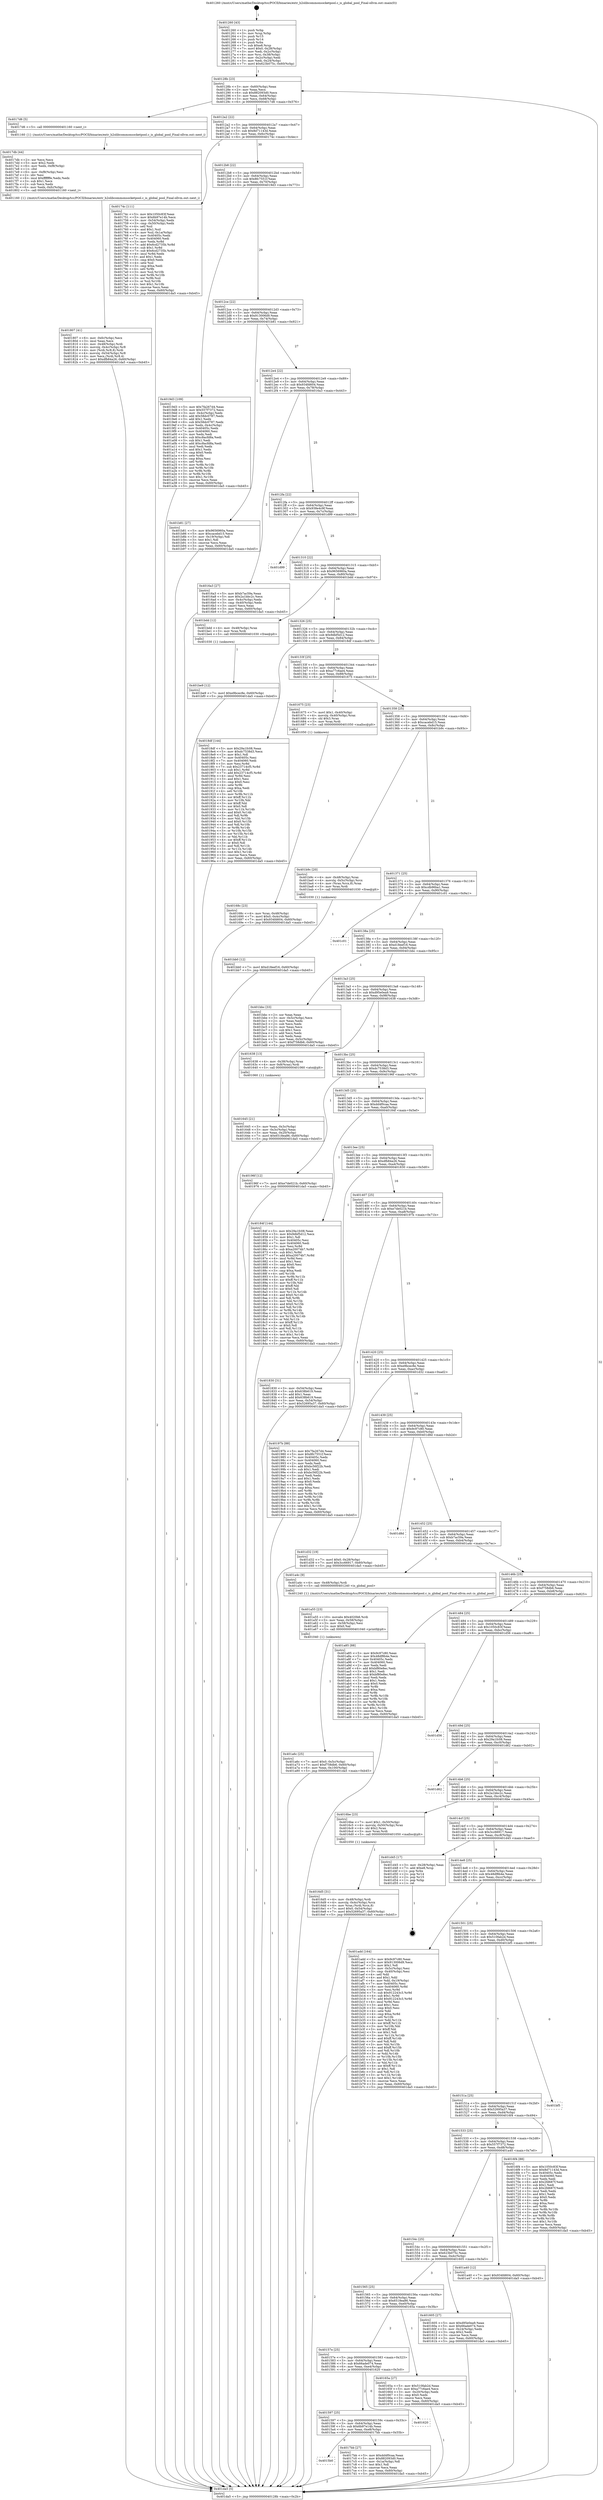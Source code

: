 digraph "0x401260" {
  label = "0x401260 (/mnt/c/Users/mathe/Desktop/tcc/POCII/binaries/extr_h2olibcommonsocketpool.c_is_global_pool_Final-ollvm.out::main(0))"
  labelloc = "t"
  node[shape=record]

  Entry [label="",width=0.3,height=0.3,shape=circle,fillcolor=black,style=filled]
  "0x40128b" [label="{
     0x40128b [23]\l
     | [instrs]\l
     &nbsp;&nbsp;0x40128b \<+3\>: mov -0x60(%rbp),%eax\l
     &nbsp;&nbsp;0x40128e \<+2\>: mov %eax,%ecx\l
     &nbsp;&nbsp;0x401290 \<+6\>: sub $0x882093d0,%ecx\l
     &nbsp;&nbsp;0x401296 \<+3\>: mov %eax,-0x64(%rbp)\l
     &nbsp;&nbsp;0x401299 \<+3\>: mov %ecx,-0x68(%rbp)\l
     &nbsp;&nbsp;0x40129c \<+6\>: je 00000000004017d6 \<main+0x576\>\l
  }"]
  "0x4017d6" [label="{
     0x4017d6 [5]\l
     | [instrs]\l
     &nbsp;&nbsp;0x4017d6 \<+5\>: call 0000000000401160 \<next_i\>\l
     | [calls]\l
     &nbsp;&nbsp;0x401160 \{1\} (/mnt/c/Users/mathe/Desktop/tcc/POCII/binaries/extr_h2olibcommonsocketpool.c_is_global_pool_Final-ollvm.out::next_i)\l
  }"]
  "0x4012a2" [label="{
     0x4012a2 [22]\l
     | [instrs]\l
     &nbsp;&nbsp;0x4012a2 \<+5\>: jmp 00000000004012a7 \<main+0x47\>\l
     &nbsp;&nbsp;0x4012a7 \<+3\>: mov -0x64(%rbp),%eax\l
     &nbsp;&nbsp;0x4012aa \<+5\>: sub $0x8d71143d,%eax\l
     &nbsp;&nbsp;0x4012af \<+3\>: mov %eax,-0x6c(%rbp)\l
     &nbsp;&nbsp;0x4012b2 \<+6\>: je 000000000040174c \<main+0x4ec\>\l
  }"]
  Exit [label="",width=0.3,height=0.3,shape=circle,fillcolor=black,style=filled,peripheries=2]
  "0x40174c" [label="{
     0x40174c [111]\l
     | [instrs]\l
     &nbsp;&nbsp;0x40174c \<+5\>: mov $0x1050c83f,%eax\l
     &nbsp;&nbsp;0x401751 \<+5\>: mov $0x6b97e14b,%ecx\l
     &nbsp;&nbsp;0x401756 \<+3\>: mov -0x54(%rbp),%edx\l
     &nbsp;&nbsp;0x401759 \<+3\>: cmp -0x50(%rbp),%edx\l
     &nbsp;&nbsp;0x40175c \<+4\>: setl %sil\l
     &nbsp;&nbsp;0x401760 \<+4\>: and $0x1,%sil\l
     &nbsp;&nbsp;0x401764 \<+4\>: mov %sil,-0x1a(%rbp)\l
     &nbsp;&nbsp;0x401768 \<+7\>: mov 0x40405c,%edx\l
     &nbsp;&nbsp;0x40176f \<+7\>: mov 0x404060,%edi\l
     &nbsp;&nbsp;0x401776 \<+3\>: mov %edx,%r8d\l
     &nbsp;&nbsp;0x401779 \<+7\>: add $0x6cd2735b,%r8d\l
     &nbsp;&nbsp;0x401780 \<+4\>: sub $0x1,%r8d\l
     &nbsp;&nbsp;0x401784 \<+7\>: sub $0x6cd2735b,%r8d\l
     &nbsp;&nbsp;0x40178b \<+4\>: imul %r8d,%edx\l
     &nbsp;&nbsp;0x40178f \<+3\>: and $0x1,%edx\l
     &nbsp;&nbsp;0x401792 \<+3\>: cmp $0x0,%edx\l
     &nbsp;&nbsp;0x401795 \<+4\>: sete %sil\l
     &nbsp;&nbsp;0x401799 \<+3\>: cmp $0xa,%edi\l
     &nbsp;&nbsp;0x40179c \<+4\>: setl %r9b\l
     &nbsp;&nbsp;0x4017a0 \<+3\>: mov %sil,%r10b\l
     &nbsp;&nbsp;0x4017a3 \<+3\>: and %r9b,%r10b\l
     &nbsp;&nbsp;0x4017a6 \<+3\>: xor %r9b,%sil\l
     &nbsp;&nbsp;0x4017a9 \<+3\>: or %sil,%r10b\l
     &nbsp;&nbsp;0x4017ac \<+4\>: test $0x1,%r10b\l
     &nbsp;&nbsp;0x4017b0 \<+3\>: cmovne %ecx,%eax\l
     &nbsp;&nbsp;0x4017b3 \<+3\>: mov %eax,-0x60(%rbp)\l
     &nbsp;&nbsp;0x4017b6 \<+5\>: jmp 0000000000401da5 \<main+0xb45\>\l
  }"]
  "0x4012b8" [label="{
     0x4012b8 [22]\l
     | [instrs]\l
     &nbsp;&nbsp;0x4012b8 \<+5\>: jmp 00000000004012bd \<main+0x5d\>\l
     &nbsp;&nbsp;0x4012bd \<+3\>: mov -0x64(%rbp),%eax\l
     &nbsp;&nbsp;0x4012c0 \<+5\>: sub $0x8fc7551f,%eax\l
     &nbsp;&nbsp;0x4012c5 \<+3\>: mov %eax,-0x70(%rbp)\l
     &nbsp;&nbsp;0x4012c8 \<+6\>: je 00000000004019d3 \<main+0x773\>\l
  }"]
  "0x401be9" [label="{
     0x401be9 [12]\l
     | [instrs]\l
     &nbsp;&nbsp;0x401be9 \<+7\>: movl $0xe9bcec8e,-0x60(%rbp)\l
     &nbsp;&nbsp;0x401bf0 \<+5\>: jmp 0000000000401da5 \<main+0xb45\>\l
  }"]
  "0x4019d3" [label="{
     0x4019d3 [109]\l
     | [instrs]\l
     &nbsp;&nbsp;0x4019d3 \<+5\>: mov $0x7fa267d4,%eax\l
     &nbsp;&nbsp;0x4019d8 \<+5\>: mov $0x557f7372,%ecx\l
     &nbsp;&nbsp;0x4019dd \<+3\>: mov -0x4c(%rbp),%edx\l
     &nbsp;&nbsp;0x4019e0 \<+6\>: add $0x58dc0787,%edx\l
     &nbsp;&nbsp;0x4019e6 \<+3\>: add $0x1,%edx\l
     &nbsp;&nbsp;0x4019e9 \<+6\>: sub $0x58dc0787,%edx\l
     &nbsp;&nbsp;0x4019ef \<+3\>: mov %edx,-0x4c(%rbp)\l
     &nbsp;&nbsp;0x4019f2 \<+7\>: mov 0x40405c,%edx\l
     &nbsp;&nbsp;0x4019f9 \<+7\>: mov 0x404060,%esi\l
     &nbsp;&nbsp;0x401a00 \<+2\>: mov %edx,%edi\l
     &nbsp;&nbsp;0x401a02 \<+6\>: sub $0xc8acfd8a,%edi\l
     &nbsp;&nbsp;0x401a08 \<+3\>: sub $0x1,%edi\l
     &nbsp;&nbsp;0x401a0b \<+6\>: add $0xc8acfd8a,%edi\l
     &nbsp;&nbsp;0x401a11 \<+3\>: imul %edi,%edx\l
     &nbsp;&nbsp;0x401a14 \<+3\>: and $0x1,%edx\l
     &nbsp;&nbsp;0x401a17 \<+3\>: cmp $0x0,%edx\l
     &nbsp;&nbsp;0x401a1a \<+4\>: sete %r8b\l
     &nbsp;&nbsp;0x401a1e \<+3\>: cmp $0xa,%esi\l
     &nbsp;&nbsp;0x401a21 \<+4\>: setl %r9b\l
     &nbsp;&nbsp;0x401a25 \<+3\>: mov %r8b,%r10b\l
     &nbsp;&nbsp;0x401a28 \<+3\>: and %r9b,%r10b\l
     &nbsp;&nbsp;0x401a2b \<+3\>: xor %r9b,%r8b\l
     &nbsp;&nbsp;0x401a2e \<+3\>: or %r8b,%r10b\l
     &nbsp;&nbsp;0x401a31 \<+4\>: test $0x1,%r10b\l
     &nbsp;&nbsp;0x401a35 \<+3\>: cmovne %ecx,%eax\l
     &nbsp;&nbsp;0x401a38 \<+3\>: mov %eax,-0x60(%rbp)\l
     &nbsp;&nbsp;0x401a3b \<+5\>: jmp 0000000000401da5 \<main+0xb45\>\l
  }"]
  "0x4012ce" [label="{
     0x4012ce [22]\l
     | [instrs]\l
     &nbsp;&nbsp;0x4012ce \<+5\>: jmp 00000000004012d3 \<main+0x73\>\l
     &nbsp;&nbsp;0x4012d3 \<+3\>: mov -0x64(%rbp),%eax\l
     &nbsp;&nbsp;0x4012d6 \<+5\>: sub $0x913006d9,%eax\l
     &nbsp;&nbsp;0x4012db \<+3\>: mov %eax,-0x74(%rbp)\l
     &nbsp;&nbsp;0x4012de \<+6\>: je 0000000000401b81 \<main+0x921\>\l
  }"]
  "0x401bb0" [label="{
     0x401bb0 [12]\l
     | [instrs]\l
     &nbsp;&nbsp;0x401bb0 \<+7\>: movl $0xd18eef16,-0x60(%rbp)\l
     &nbsp;&nbsp;0x401bb7 \<+5\>: jmp 0000000000401da5 \<main+0xb45\>\l
  }"]
  "0x401b81" [label="{
     0x401b81 [27]\l
     | [instrs]\l
     &nbsp;&nbsp;0x401b81 \<+5\>: mov $0x9656960a,%eax\l
     &nbsp;&nbsp;0x401b86 \<+5\>: mov $0xcacebd15,%ecx\l
     &nbsp;&nbsp;0x401b8b \<+3\>: mov -0x19(%rbp),%dl\l
     &nbsp;&nbsp;0x401b8e \<+3\>: test $0x1,%dl\l
     &nbsp;&nbsp;0x401b91 \<+3\>: cmovne %ecx,%eax\l
     &nbsp;&nbsp;0x401b94 \<+3\>: mov %eax,-0x60(%rbp)\l
     &nbsp;&nbsp;0x401b97 \<+5\>: jmp 0000000000401da5 \<main+0xb45\>\l
  }"]
  "0x4012e4" [label="{
     0x4012e4 [22]\l
     | [instrs]\l
     &nbsp;&nbsp;0x4012e4 \<+5\>: jmp 00000000004012e9 \<main+0x89\>\l
     &nbsp;&nbsp;0x4012e9 \<+3\>: mov -0x64(%rbp),%eax\l
     &nbsp;&nbsp;0x4012ec \<+5\>: sub $0x934fd604,%eax\l
     &nbsp;&nbsp;0x4012f1 \<+3\>: mov %eax,-0x78(%rbp)\l
     &nbsp;&nbsp;0x4012f4 \<+6\>: je 00000000004016a3 \<main+0x443\>\l
  }"]
  "0x401a6c" [label="{
     0x401a6c [25]\l
     | [instrs]\l
     &nbsp;&nbsp;0x401a6c \<+7\>: movl $0x0,-0x5c(%rbp)\l
     &nbsp;&nbsp;0x401a73 \<+7\>: movl $0xf758db6,-0x60(%rbp)\l
     &nbsp;&nbsp;0x401a7a \<+6\>: mov %eax,-0x100(%rbp)\l
     &nbsp;&nbsp;0x401a80 \<+5\>: jmp 0000000000401da5 \<main+0xb45\>\l
  }"]
  "0x4016a3" [label="{
     0x4016a3 [27]\l
     | [instrs]\l
     &nbsp;&nbsp;0x4016a3 \<+5\>: mov $0xb7ac59a,%eax\l
     &nbsp;&nbsp;0x4016a8 \<+5\>: mov $0x2a1bbc2c,%ecx\l
     &nbsp;&nbsp;0x4016ad \<+3\>: mov -0x4c(%rbp),%edx\l
     &nbsp;&nbsp;0x4016b0 \<+3\>: cmp -0x40(%rbp),%edx\l
     &nbsp;&nbsp;0x4016b3 \<+3\>: cmovl %ecx,%eax\l
     &nbsp;&nbsp;0x4016b6 \<+3\>: mov %eax,-0x60(%rbp)\l
     &nbsp;&nbsp;0x4016b9 \<+5\>: jmp 0000000000401da5 \<main+0xb45\>\l
  }"]
  "0x4012fa" [label="{
     0x4012fa [22]\l
     | [instrs]\l
     &nbsp;&nbsp;0x4012fa \<+5\>: jmp 00000000004012ff \<main+0x9f\>\l
     &nbsp;&nbsp;0x4012ff \<+3\>: mov -0x64(%rbp),%eax\l
     &nbsp;&nbsp;0x401302 \<+5\>: sub $0x938e4c9f,%eax\l
     &nbsp;&nbsp;0x401307 \<+3\>: mov %eax,-0x7c(%rbp)\l
     &nbsp;&nbsp;0x40130a \<+6\>: je 0000000000401d99 \<main+0xb39\>\l
  }"]
  "0x401a55" [label="{
     0x401a55 [23]\l
     | [instrs]\l
     &nbsp;&nbsp;0x401a55 \<+10\>: movabs $0x4020b6,%rdi\l
     &nbsp;&nbsp;0x401a5f \<+3\>: mov %eax,-0x58(%rbp)\l
     &nbsp;&nbsp;0x401a62 \<+3\>: mov -0x58(%rbp),%esi\l
     &nbsp;&nbsp;0x401a65 \<+2\>: mov $0x0,%al\l
     &nbsp;&nbsp;0x401a67 \<+5\>: call 0000000000401040 \<printf@plt\>\l
     | [calls]\l
     &nbsp;&nbsp;0x401040 \{1\} (unknown)\l
  }"]
  "0x401d99" [label="{
     0x401d99\l
  }", style=dashed]
  "0x401310" [label="{
     0x401310 [22]\l
     | [instrs]\l
     &nbsp;&nbsp;0x401310 \<+5\>: jmp 0000000000401315 \<main+0xb5\>\l
     &nbsp;&nbsp;0x401315 \<+3\>: mov -0x64(%rbp),%eax\l
     &nbsp;&nbsp;0x401318 \<+5\>: sub $0x9656960a,%eax\l
     &nbsp;&nbsp;0x40131d \<+3\>: mov %eax,-0x80(%rbp)\l
     &nbsp;&nbsp;0x401320 \<+6\>: je 0000000000401bdd \<main+0x97d\>\l
  }"]
  "0x401807" [label="{
     0x401807 [41]\l
     | [instrs]\l
     &nbsp;&nbsp;0x401807 \<+6\>: mov -0xfc(%rbp),%ecx\l
     &nbsp;&nbsp;0x40180d \<+3\>: imul %eax,%ecx\l
     &nbsp;&nbsp;0x401810 \<+4\>: mov -0x48(%rbp),%rdi\l
     &nbsp;&nbsp;0x401814 \<+4\>: movslq -0x4c(%rbp),%r8\l
     &nbsp;&nbsp;0x401818 \<+4\>: mov (%rdi,%r8,8),%rdi\l
     &nbsp;&nbsp;0x40181c \<+4\>: movslq -0x54(%rbp),%r8\l
     &nbsp;&nbsp;0x401820 \<+4\>: mov %ecx,(%rdi,%r8,4)\l
     &nbsp;&nbsp;0x401824 \<+7\>: movl $0xdfb84a26,-0x60(%rbp)\l
     &nbsp;&nbsp;0x40182b \<+5\>: jmp 0000000000401da5 \<main+0xb45\>\l
  }"]
  "0x401bdd" [label="{
     0x401bdd [12]\l
     | [instrs]\l
     &nbsp;&nbsp;0x401bdd \<+4\>: mov -0x48(%rbp),%rax\l
     &nbsp;&nbsp;0x401be1 \<+3\>: mov %rax,%rdi\l
     &nbsp;&nbsp;0x401be4 \<+5\>: call 0000000000401030 \<free@plt\>\l
     | [calls]\l
     &nbsp;&nbsp;0x401030 \{1\} (unknown)\l
  }"]
  "0x401326" [label="{
     0x401326 [25]\l
     | [instrs]\l
     &nbsp;&nbsp;0x401326 \<+5\>: jmp 000000000040132b \<main+0xcb\>\l
     &nbsp;&nbsp;0x40132b \<+3\>: mov -0x64(%rbp),%eax\l
     &nbsp;&nbsp;0x40132e \<+5\>: sub $0x9dbf5d12,%eax\l
     &nbsp;&nbsp;0x401333 \<+6\>: mov %eax,-0x84(%rbp)\l
     &nbsp;&nbsp;0x401339 \<+6\>: je 00000000004018df \<main+0x67f\>\l
  }"]
  "0x4017db" [label="{
     0x4017db [44]\l
     | [instrs]\l
     &nbsp;&nbsp;0x4017db \<+2\>: xor %ecx,%ecx\l
     &nbsp;&nbsp;0x4017dd \<+5\>: mov $0x2,%edx\l
     &nbsp;&nbsp;0x4017e2 \<+6\>: mov %edx,-0xf8(%rbp)\l
     &nbsp;&nbsp;0x4017e8 \<+1\>: cltd\l
     &nbsp;&nbsp;0x4017e9 \<+6\>: mov -0xf8(%rbp),%esi\l
     &nbsp;&nbsp;0x4017ef \<+2\>: idiv %esi\l
     &nbsp;&nbsp;0x4017f1 \<+6\>: imul $0xfffffffe,%edx,%edx\l
     &nbsp;&nbsp;0x4017f7 \<+3\>: sub $0x1,%ecx\l
     &nbsp;&nbsp;0x4017fa \<+2\>: sub %ecx,%edx\l
     &nbsp;&nbsp;0x4017fc \<+6\>: mov %edx,-0xfc(%rbp)\l
     &nbsp;&nbsp;0x401802 \<+5\>: call 0000000000401160 \<next_i\>\l
     | [calls]\l
     &nbsp;&nbsp;0x401160 \{1\} (/mnt/c/Users/mathe/Desktop/tcc/POCII/binaries/extr_h2olibcommonsocketpool.c_is_global_pool_Final-ollvm.out::next_i)\l
  }"]
  "0x4018df" [label="{
     0x4018df [144]\l
     | [instrs]\l
     &nbsp;&nbsp;0x4018df \<+5\>: mov $0x29a1fc08,%eax\l
     &nbsp;&nbsp;0x4018e4 \<+5\>: mov $0xdc7538d3,%ecx\l
     &nbsp;&nbsp;0x4018e9 \<+2\>: mov $0x1,%dl\l
     &nbsp;&nbsp;0x4018eb \<+7\>: mov 0x40405c,%esi\l
     &nbsp;&nbsp;0x4018f2 \<+7\>: mov 0x404060,%edi\l
     &nbsp;&nbsp;0x4018f9 \<+3\>: mov %esi,%r8d\l
     &nbsp;&nbsp;0x4018fc \<+7\>: sub $0x23714cf5,%r8d\l
     &nbsp;&nbsp;0x401903 \<+4\>: sub $0x1,%r8d\l
     &nbsp;&nbsp;0x401907 \<+7\>: add $0x23714cf5,%r8d\l
     &nbsp;&nbsp;0x40190e \<+4\>: imul %r8d,%esi\l
     &nbsp;&nbsp;0x401912 \<+3\>: and $0x1,%esi\l
     &nbsp;&nbsp;0x401915 \<+3\>: cmp $0x0,%esi\l
     &nbsp;&nbsp;0x401918 \<+4\>: sete %r9b\l
     &nbsp;&nbsp;0x40191c \<+3\>: cmp $0xa,%edi\l
     &nbsp;&nbsp;0x40191f \<+4\>: setl %r10b\l
     &nbsp;&nbsp;0x401923 \<+3\>: mov %r9b,%r11b\l
     &nbsp;&nbsp;0x401926 \<+4\>: xor $0xff,%r11b\l
     &nbsp;&nbsp;0x40192a \<+3\>: mov %r10b,%bl\l
     &nbsp;&nbsp;0x40192d \<+3\>: xor $0xff,%bl\l
     &nbsp;&nbsp;0x401930 \<+3\>: xor $0x0,%dl\l
     &nbsp;&nbsp;0x401933 \<+3\>: mov %r11b,%r14b\l
     &nbsp;&nbsp;0x401936 \<+4\>: and $0x0,%r14b\l
     &nbsp;&nbsp;0x40193a \<+3\>: and %dl,%r9b\l
     &nbsp;&nbsp;0x40193d \<+3\>: mov %bl,%r15b\l
     &nbsp;&nbsp;0x401940 \<+4\>: and $0x0,%r15b\l
     &nbsp;&nbsp;0x401944 \<+3\>: and %dl,%r10b\l
     &nbsp;&nbsp;0x401947 \<+3\>: or %r9b,%r14b\l
     &nbsp;&nbsp;0x40194a \<+3\>: or %r10b,%r15b\l
     &nbsp;&nbsp;0x40194d \<+3\>: xor %r15b,%r14b\l
     &nbsp;&nbsp;0x401950 \<+3\>: or %bl,%r11b\l
     &nbsp;&nbsp;0x401953 \<+4\>: xor $0xff,%r11b\l
     &nbsp;&nbsp;0x401957 \<+3\>: or $0x0,%dl\l
     &nbsp;&nbsp;0x40195a \<+3\>: and %dl,%r11b\l
     &nbsp;&nbsp;0x40195d \<+3\>: or %r11b,%r14b\l
     &nbsp;&nbsp;0x401960 \<+4\>: test $0x1,%r14b\l
     &nbsp;&nbsp;0x401964 \<+3\>: cmovne %ecx,%eax\l
     &nbsp;&nbsp;0x401967 \<+3\>: mov %eax,-0x60(%rbp)\l
     &nbsp;&nbsp;0x40196a \<+5\>: jmp 0000000000401da5 \<main+0xb45\>\l
  }"]
  "0x40133f" [label="{
     0x40133f [25]\l
     | [instrs]\l
     &nbsp;&nbsp;0x40133f \<+5\>: jmp 0000000000401344 \<main+0xe4\>\l
     &nbsp;&nbsp;0x401344 \<+3\>: mov -0x64(%rbp),%eax\l
     &nbsp;&nbsp;0x401347 \<+5\>: sub $0xa77c6ae4,%eax\l
     &nbsp;&nbsp;0x40134c \<+6\>: mov %eax,-0x88(%rbp)\l
     &nbsp;&nbsp;0x401352 \<+6\>: je 0000000000401675 \<main+0x415\>\l
  }"]
  "0x4015b0" [label="{
     0x4015b0\l
  }", style=dashed]
  "0x401675" [label="{
     0x401675 [23]\l
     | [instrs]\l
     &nbsp;&nbsp;0x401675 \<+7\>: movl $0x1,-0x40(%rbp)\l
     &nbsp;&nbsp;0x40167c \<+4\>: movslq -0x40(%rbp),%rax\l
     &nbsp;&nbsp;0x401680 \<+4\>: shl $0x3,%rax\l
     &nbsp;&nbsp;0x401684 \<+3\>: mov %rax,%rdi\l
     &nbsp;&nbsp;0x401687 \<+5\>: call 0000000000401050 \<malloc@plt\>\l
     | [calls]\l
     &nbsp;&nbsp;0x401050 \{1\} (unknown)\l
  }"]
  "0x401358" [label="{
     0x401358 [25]\l
     | [instrs]\l
     &nbsp;&nbsp;0x401358 \<+5\>: jmp 000000000040135d \<main+0xfd\>\l
     &nbsp;&nbsp;0x40135d \<+3\>: mov -0x64(%rbp),%eax\l
     &nbsp;&nbsp;0x401360 \<+5\>: sub $0xcacebd15,%eax\l
     &nbsp;&nbsp;0x401365 \<+6\>: mov %eax,-0x8c(%rbp)\l
     &nbsp;&nbsp;0x40136b \<+6\>: je 0000000000401b9c \<main+0x93c\>\l
  }"]
  "0x4017bb" [label="{
     0x4017bb [27]\l
     | [instrs]\l
     &nbsp;&nbsp;0x4017bb \<+5\>: mov $0xdd4f0caa,%eax\l
     &nbsp;&nbsp;0x4017c0 \<+5\>: mov $0x882093d0,%ecx\l
     &nbsp;&nbsp;0x4017c5 \<+3\>: mov -0x1a(%rbp),%dl\l
     &nbsp;&nbsp;0x4017c8 \<+3\>: test $0x1,%dl\l
     &nbsp;&nbsp;0x4017cb \<+3\>: cmovne %ecx,%eax\l
     &nbsp;&nbsp;0x4017ce \<+3\>: mov %eax,-0x60(%rbp)\l
     &nbsp;&nbsp;0x4017d1 \<+5\>: jmp 0000000000401da5 \<main+0xb45\>\l
  }"]
  "0x401b9c" [label="{
     0x401b9c [20]\l
     | [instrs]\l
     &nbsp;&nbsp;0x401b9c \<+4\>: mov -0x48(%rbp),%rax\l
     &nbsp;&nbsp;0x401ba0 \<+4\>: movslq -0x5c(%rbp),%rcx\l
     &nbsp;&nbsp;0x401ba4 \<+4\>: mov (%rax,%rcx,8),%rax\l
     &nbsp;&nbsp;0x401ba8 \<+3\>: mov %rax,%rdi\l
     &nbsp;&nbsp;0x401bab \<+5\>: call 0000000000401030 \<free@plt\>\l
     | [calls]\l
     &nbsp;&nbsp;0x401030 \{1\} (unknown)\l
  }"]
  "0x401371" [label="{
     0x401371 [25]\l
     | [instrs]\l
     &nbsp;&nbsp;0x401371 \<+5\>: jmp 0000000000401376 \<main+0x116\>\l
     &nbsp;&nbsp;0x401376 \<+3\>: mov -0x64(%rbp),%eax\l
     &nbsp;&nbsp;0x401379 \<+5\>: sub $0xcdb96ba1,%eax\l
     &nbsp;&nbsp;0x40137e \<+6\>: mov %eax,-0x90(%rbp)\l
     &nbsp;&nbsp;0x401384 \<+6\>: je 0000000000401c01 \<main+0x9a1\>\l
  }"]
  "0x401597" [label="{
     0x401597 [25]\l
     | [instrs]\l
     &nbsp;&nbsp;0x401597 \<+5\>: jmp 000000000040159c \<main+0x33c\>\l
     &nbsp;&nbsp;0x40159c \<+3\>: mov -0x64(%rbp),%eax\l
     &nbsp;&nbsp;0x40159f \<+5\>: sub $0x6b97e14b,%eax\l
     &nbsp;&nbsp;0x4015a4 \<+6\>: mov %eax,-0xe8(%rbp)\l
     &nbsp;&nbsp;0x4015aa \<+6\>: je 00000000004017bb \<main+0x55b\>\l
  }"]
  "0x401c01" [label="{
     0x401c01\l
  }", style=dashed]
  "0x40138a" [label="{
     0x40138a [25]\l
     | [instrs]\l
     &nbsp;&nbsp;0x40138a \<+5\>: jmp 000000000040138f \<main+0x12f\>\l
     &nbsp;&nbsp;0x40138f \<+3\>: mov -0x64(%rbp),%eax\l
     &nbsp;&nbsp;0x401392 \<+5\>: sub $0xd18eef16,%eax\l
     &nbsp;&nbsp;0x401397 \<+6\>: mov %eax,-0x94(%rbp)\l
     &nbsp;&nbsp;0x40139d \<+6\>: je 0000000000401bbc \<main+0x95c\>\l
  }"]
  "0x401620" [label="{
     0x401620\l
  }", style=dashed]
  "0x401bbc" [label="{
     0x401bbc [33]\l
     | [instrs]\l
     &nbsp;&nbsp;0x401bbc \<+2\>: xor %eax,%eax\l
     &nbsp;&nbsp;0x401bbe \<+3\>: mov -0x5c(%rbp),%ecx\l
     &nbsp;&nbsp;0x401bc1 \<+2\>: mov %eax,%edx\l
     &nbsp;&nbsp;0x401bc3 \<+2\>: sub %ecx,%edx\l
     &nbsp;&nbsp;0x401bc5 \<+2\>: mov %eax,%ecx\l
     &nbsp;&nbsp;0x401bc7 \<+3\>: sub $0x1,%ecx\l
     &nbsp;&nbsp;0x401bca \<+2\>: add %ecx,%edx\l
     &nbsp;&nbsp;0x401bcc \<+2\>: sub %edx,%eax\l
     &nbsp;&nbsp;0x401bce \<+3\>: mov %eax,-0x5c(%rbp)\l
     &nbsp;&nbsp;0x401bd1 \<+7\>: movl $0xf758db6,-0x60(%rbp)\l
     &nbsp;&nbsp;0x401bd8 \<+5\>: jmp 0000000000401da5 \<main+0xb45\>\l
  }"]
  "0x4013a3" [label="{
     0x4013a3 [25]\l
     | [instrs]\l
     &nbsp;&nbsp;0x4013a3 \<+5\>: jmp 00000000004013a8 \<main+0x148\>\l
     &nbsp;&nbsp;0x4013a8 \<+3\>: mov -0x64(%rbp),%eax\l
     &nbsp;&nbsp;0x4013ab \<+5\>: sub $0xd95e0ea9,%eax\l
     &nbsp;&nbsp;0x4013b0 \<+6\>: mov %eax,-0x98(%rbp)\l
     &nbsp;&nbsp;0x4013b6 \<+6\>: je 0000000000401638 \<main+0x3d8\>\l
  }"]
  "0x4016d5" [label="{
     0x4016d5 [31]\l
     | [instrs]\l
     &nbsp;&nbsp;0x4016d5 \<+4\>: mov -0x48(%rbp),%rdi\l
     &nbsp;&nbsp;0x4016d9 \<+4\>: movslq -0x4c(%rbp),%rcx\l
     &nbsp;&nbsp;0x4016dd \<+4\>: mov %rax,(%rdi,%rcx,8)\l
     &nbsp;&nbsp;0x4016e1 \<+7\>: movl $0x0,-0x54(%rbp)\l
     &nbsp;&nbsp;0x4016e8 \<+7\>: movl $0x52695a37,-0x60(%rbp)\l
     &nbsp;&nbsp;0x4016ef \<+5\>: jmp 0000000000401da5 \<main+0xb45\>\l
  }"]
  "0x401638" [label="{
     0x401638 [13]\l
     | [instrs]\l
     &nbsp;&nbsp;0x401638 \<+4\>: mov -0x38(%rbp),%rax\l
     &nbsp;&nbsp;0x40163c \<+4\>: mov 0x8(%rax),%rdi\l
     &nbsp;&nbsp;0x401640 \<+5\>: call 0000000000401060 \<atoi@plt\>\l
     | [calls]\l
     &nbsp;&nbsp;0x401060 \{1\} (unknown)\l
  }"]
  "0x4013bc" [label="{
     0x4013bc [25]\l
     | [instrs]\l
     &nbsp;&nbsp;0x4013bc \<+5\>: jmp 00000000004013c1 \<main+0x161\>\l
     &nbsp;&nbsp;0x4013c1 \<+3\>: mov -0x64(%rbp),%eax\l
     &nbsp;&nbsp;0x4013c4 \<+5\>: sub $0xdc7538d3,%eax\l
     &nbsp;&nbsp;0x4013c9 \<+6\>: mov %eax,-0x9c(%rbp)\l
     &nbsp;&nbsp;0x4013cf \<+6\>: je 000000000040196f \<main+0x70f\>\l
  }"]
  "0x40168c" [label="{
     0x40168c [23]\l
     | [instrs]\l
     &nbsp;&nbsp;0x40168c \<+4\>: mov %rax,-0x48(%rbp)\l
     &nbsp;&nbsp;0x401690 \<+7\>: movl $0x0,-0x4c(%rbp)\l
     &nbsp;&nbsp;0x401697 \<+7\>: movl $0x934fd604,-0x60(%rbp)\l
     &nbsp;&nbsp;0x40169e \<+5\>: jmp 0000000000401da5 \<main+0xb45\>\l
  }"]
  "0x40196f" [label="{
     0x40196f [12]\l
     | [instrs]\l
     &nbsp;&nbsp;0x40196f \<+7\>: movl $0xe7de021b,-0x60(%rbp)\l
     &nbsp;&nbsp;0x401976 \<+5\>: jmp 0000000000401da5 \<main+0xb45\>\l
  }"]
  "0x4013d5" [label="{
     0x4013d5 [25]\l
     | [instrs]\l
     &nbsp;&nbsp;0x4013d5 \<+5\>: jmp 00000000004013da \<main+0x17a\>\l
     &nbsp;&nbsp;0x4013da \<+3\>: mov -0x64(%rbp),%eax\l
     &nbsp;&nbsp;0x4013dd \<+5\>: sub $0xdd4f0caa,%eax\l
     &nbsp;&nbsp;0x4013e2 \<+6\>: mov %eax,-0xa0(%rbp)\l
     &nbsp;&nbsp;0x4013e8 \<+6\>: je 000000000040184f \<main+0x5ef\>\l
  }"]
  "0x40157e" [label="{
     0x40157e [25]\l
     | [instrs]\l
     &nbsp;&nbsp;0x40157e \<+5\>: jmp 0000000000401583 \<main+0x323\>\l
     &nbsp;&nbsp;0x401583 \<+3\>: mov -0x64(%rbp),%eax\l
     &nbsp;&nbsp;0x401586 \<+5\>: sub $0x66ade074,%eax\l
     &nbsp;&nbsp;0x40158b \<+6\>: mov %eax,-0xe4(%rbp)\l
     &nbsp;&nbsp;0x401591 \<+6\>: je 0000000000401620 \<main+0x3c0\>\l
  }"]
  "0x40184f" [label="{
     0x40184f [144]\l
     | [instrs]\l
     &nbsp;&nbsp;0x40184f \<+5\>: mov $0x29a1fc08,%eax\l
     &nbsp;&nbsp;0x401854 \<+5\>: mov $0x9dbf5d12,%ecx\l
     &nbsp;&nbsp;0x401859 \<+2\>: mov $0x1,%dl\l
     &nbsp;&nbsp;0x40185b \<+7\>: mov 0x40405c,%esi\l
     &nbsp;&nbsp;0x401862 \<+7\>: mov 0x404060,%edi\l
     &nbsp;&nbsp;0x401869 \<+3\>: mov %esi,%r8d\l
     &nbsp;&nbsp;0x40186c \<+7\>: sub $0xa20074b7,%r8d\l
     &nbsp;&nbsp;0x401873 \<+4\>: sub $0x1,%r8d\l
     &nbsp;&nbsp;0x401877 \<+7\>: add $0xa20074b7,%r8d\l
     &nbsp;&nbsp;0x40187e \<+4\>: imul %r8d,%esi\l
     &nbsp;&nbsp;0x401882 \<+3\>: and $0x1,%esi\l
     &nbsp;&nbsp;0x401885 \<+3\>: cmp $0x0,%esi\l
     &nbsp;&nbsp;0x401888 \<+4\>: sete %r9b\l
     &nbsp;&nbsp;0x40188c \<+3\>: cmp $0xa,%edi\l
     &nbsp;&nbsp;0x40188f \<+4\>: setl %r10b\l
     &nbsp;&nbsp;0x401893 \<+3\>: mov %r9b,%r11b\l
     &nbsp;&nbsp;0x401896 \<+4\>: xor $0xff,%r11b\l
     &nbsp;&nbsp;0x40189a \<+3\>: mov %r10b,%bl\l
     &nbsp;&nbsp;0x40189d \<+3\>: xor $0xff,%bl\l
     &nbsp;&nbsp;0x4018a0 \<+3\>: xor $0x0,%dl\l
     &nbsp;&nbsp;0x4018a3 \<+3\>: mov %r11b,%r14b\l
     &nbsp;&nbsp;0x4018a6 \<+4\>: and $0x0,%r14b\l
     &nbsp;&nbsp;0x4018aa \<+3\>: and %dl,%r9b\l
     &nbsp;&nbsp;0x4018ad \<+3\>: mov %bl,%r15b\l
     &nbsp;&nbsp;0x4018b0 \<+4\>: and $0x0,%r15b\l
     &nbsp;&nbsp;0x4018b4 \<+3\>: and %dl,%r10b\l
     &nbsp;&nbsp;0x4018b7 \<+3\>: or %r9b,%r14b\l
     &nbsp;&nbsp;0x4018ba \<+3\>: or %r10b,%r15b\l
     &nbsp;&nbsp;0x4018bd \<+3\>: xor %r15b,%r14b\l
     &nbsp;&nbsp;0x4018c0 \<+3\>: or %bl,%r11b\l
     &nbsp;&nbsp;0x4018c3 \<+4\>: xor $0xff,%r11b\l
     &nbsp;&nbsp;0x4018c7 \<+3\>: or $0x0,%dl\l
     &nbsp;&nbsp;0x4018ca \<+3\>: and %dl,%r11b\l
     &nbsp;&nbsp;0x4018cd \<+3\>: or %r11b,%r14b\l
     &nbsp;&nbsp;0x4018d0 \<+4\>: test $0x1,%r14b\l
     &nbsp;&nbsp;0x4018d4 \<+3\>: cmovne %ecx,%eax\l
     &nbsp;&nbsp;0x4018d7 \<+3\>: mov %eax,-0x60(%rbp)\l
     &nbsp;&nbsp;0x4018da \<+5\>: jmp 0000000000401da5 \<main+0xb45\>\l
  }"]
  "0x4013ee" [label="{
     0x4013ee [25]\l
     | [instrs]\l
     &nbsp;&nbsp;0x4013ee \<+5\>: jmp 00000000004013f3 \<main+0x193\>\l
     &nbsp;&nbsp;0x4013f3 \<+3\>: mov -0x64(%rbp),%eax\l
     &nbsp;&nbsp;0x4013f6 \<+5\>: sub $0xdfb84a26,%eax\l
     &nbsp;&nbsp;0x4013fb \<+6\>: mov %eax,-0xa4(%rbp)\l
     &nbsp;&nbsp;0x401401 \<+6\>: je 0000000000401830 \<main+0x5d0\>\l
  }"]
  "0x40165a" [label="{
     0x40165a [27]\l
     | [instrs]\l
     &nbsp;&nbsp;0x40165a \<+5\>: mov $0x510fab2d,%eax\l
     &nbsp;&nbsp;0x40165f \<+5\>: mov $0xa77c6ae4,%ecx\l
     &nbsp;&nbsp;0x401664 \<+3\>: mov -0x20(%rbp),%edx\l
     &nbsp;&nbsp;0x401667 \<+3\>: cmp $0x0,%edx\l
     &nbsp;&nbsp;0x40166a \<+3\>: cmove %ecx,%eax\l
     &nbsp;&nbsp;0x40166d \<+3\>: mov %eax,-0x60(%rbp)\l
     &nbsp;&nbsp;0x401670 \<+5\>: jmp 0000000000401da5 \<main+0xb45\>\l
  }"]
  "0x401830" [label="{
     0x401830 [31]\l
     | [instrs]\l
     &nbsp;&nbsp;0x401830 \<+3\>: mov -0x54(%rbp),%eax\l
     &nbsp;&nbsp;0x401833 \<+5\>: sub $0x638b619,%eax\l
     &nbsp;&nbsp;0x401838 \<+3\>: add $0x1,%eax\l
     &nbsp;&nbsp;0x40183b \<+5\>: add $0x638b619,%eax\l
     &nbsp;&nbsp;0x401840 \<+3\>: mov %eax,-0x54(%rbp)\l
     &nbsp;&nbsp;0x401843 \<+7\>: movl $0x52695a37,-0x60(%rbp)\l
     &nbsp;&nbsp;0x40184a \<+5\>: jmp 0000000000401da5 \<main+0xb45\>\l
  }"]
  "0x401407" [label="{
     0x401407 [25]\l
     | [instrs]\l
     &nbsp;&nbsp;0x401407 \<+5\>: jmp 000000000040140c \<main+0x1ac\>\l
     &nbsp;&nbsp;0x40140c \<+3\>: mov -0x64(%rbp),%eax\l
     &nbsp;&nbsp;0x40140f \<+5\>: sub $0xe7de021b,%eax\l
     &nbsp;&nbsp;0x401414 \<+6\>: mov %eax,-0xa8(%rbp)\l
     &nbsp;&nbsp;0x40141a \<+6\>: je 000000000040197b \<main+0x71b\>\l
  }"]
  "0x401645" [label="{
     0x401645 [21]\l
     | [instrs]\l
     &nbsp;&nbsp;0x401645 \<+3\>: mov %eax,-0x3c(%rbp)\l
     &nbsp;&nbsp;0x401648 \<+3\>: mov -0x3c(%rbp),%eax\l
     &nbsp;&nbsp;0x40164b \<+3\>: mov %eax,-0x20(%rbp)\l
     &nbsp;&nbsp;0x40164e \<+7\>: movl $0x6518ea86,-0x60(%rbp)\l
     &nbsp;&nbsp;0x401655 \<+5\>: jmp 0000000000401da5 \<main+0xb45\>\l
  }"]
  "0x40197b" [label="{
     0x40197b [88]\l
     | [instrs]\l
     &nbsp;&nbsp;0x40197b \<+5\>: mov $0x7fa267d4,%eax\l
     &nbsp;&nbsp;0x401980 \<+5\>: mov $0x8fc7551f,%ecx\l
     &nbsp;&nbsp;0x401985 \<+7\>: mov 0x40405c,%edx\l
     &nbsp;&nbsp;0x40198c \<+7\>: mov 0x404060,%esi\l
     &nbsp;&nbsp;0x401993 \<+2\>: mov %edx,%edi\l
     &nbsp;&nbsp;0x401995 \<+6\>: add $0xbc56f22b,%edi\l
     &nbsp;&nbsp;0x40199b \<+3\>: sub $0x1,%edi\l
     &nbsp;&nbsp;0x40199e \<+6\>: sub $0xbc56f22b,%edi\l
     &nbsp;&nbsp;0x4019a4 \<+3\>: imul %edi,%edx\l
     &nbsp;&nbsp;0x4019a7 \<+3\>: and $0x1,%edx\l
     &nbsp;&nbsp;0x4019aa \<+3\>: cmp $0x0,%edx\l
     &nbsp;&nbsp;0x4019ad \<+4\>: sete %r8b\l
     &nbsp;&nbsp;0x4019b1 \<+3\>: cmp $0xa,%esi\l
     &nbsp;&nbsp;0x4019b4 \<+4\>: setl %r9b\l
     &nbsp;&nbsp;0x4019b8 \<+3\>: mov %r8b,%r10b\l
     &nbsp;&nbsp;0x4019bb \<+3\>: and %r9b,%r10b\l
     &nbsp;&nbsp;0x4019be \<+3\>: xor %r9b,%r8b\l
     &nbsp;&nbsp;0x4019c1 \<+3\>: or %r8b,%r10b\l
     &nbsp;&nbsp;0x4019c4 \<+4\>: test $0x1,%r10b\l
     &nbsp;&nbsp;0x4019c8 \<+3\>: cmovne %ecx,%eax\l
     &nbsp;&nbsp;0x4019cb \<+3\>: mov %eax,-0x60(%rbp)\l
     &nbsp;&nbsp;0x4019ce \<+5\>: jmp 0000000000401da5 \<main+0xb45\>\l
  }"]
  "0x401420" [label="{
     0x401420 [25]\l
     | [instrs]\l
     &nbsp;&nbsp;0x401420 \<+5\>: jmp 0000000000401425 \<main+0x1c5\>\l
     &nbsp;&nbsp;0x401425 \<+3\>: mov -0x64(%rbp),%eax\l
     &nbsp;&nbsp;0x401428 \<+5\>: sub $0xe9bcec8e,%eax\l
     &nbsp;&nbsp;0x40142d \<+6\>: mov %eax,-0xac(%rbp)\l
     &nbsp;&nbsp;0x401433 \<+6\>: je 0000000000401d32 \<main+0xad2\>\l
  }"]
  "0x401260" [label="{
     0x401260 [43]\l
     | [instrs]\l
     &nbsp;&nbsp;0x401260 \<+1\>: push %rbp\l
     &nbsp;&nbsp;0x401261 \<+3\>: mov %rsp,%rbp\l
     &nbsp;&nbsp;0x401264 \<+2\>: push %r15\l
     &nbsp;&nbsp;0x401266 \<+2\>: push %r14\l
     &nbsp;&nbsp;0x401268 \<+1\>: push %rbx\l
     &nbsp;&nbsp;0x401269 \<+7\>: sub $0xe8,%rsp\l
     &nbsp;&nbsp;0x401270 \<+7\>: movl $0x0,-0x28(%rbp)\l
     &nbsp;&nbsp;0x401277 \<+3\>: mov %edi,-0x2c(%rbp)\l
     &nbsp;&nbsp;0x40127a \<+4\>: mov %rsi,-0x38(%rbp)\l
     &nbsp;&nbsp;0x40127e \<+3\>: mov -0x2c(%rbp),%edi\l
     &nbsp;&nbsp;0x401281 \<+3\>: mov %edi,-0x24(%rbp)\l
     &nbsp;&nbsp;0x401284 \<+7\>: movl $0x623b075c,-0x60(%rbp)\l
  }"]
  "0x401d32" [label="{
     0x401d32 [19]\l
     | [instrs]\l
     &nbsp;&nbsp;0x401d32 \<+7\>: movl $0x0,-0x28(%rbp)\l
     &nbsp;&nbsp;0x401d39 \<+7\>: movl $0x3cc66917,-0x60(%rbp)\l
     &nbsp;&nbsp;0x401d40 \<+5\>: jmp 0000000000401da5 \<main+0xb45\>\l
  }"]
  "0x401439" [label="{
     0x401439 [25]\l
     | [instrs]\l
     &nbsp;&nbsp;0x401439 \<+5\>: jmp 000000000040143e \<main+0x1de\>\l
     &nbsp;&nbsp;0x40143e \<+3\>: mov -0x64(%rbp),%eax\l
     &nbsp;&nbsp;0x401441 \<+5\>: sub $0x9c97c80,%eax\l
     &nbsp;&nbsp;0x401446 \<+6\>: mov %eax,-0xb0(%rbp)\l
     &nbsp;&nbsp;0x40144c \<+6\>: je 0000000000401d8d \<main+0xb2d\>\l
  }"]
  "0x401da5" [label="{
     0x401da5 [5]\l
     | [instrs]\l
     &nbsp;&nbsp;0x401da5 \<+5\>: jmp 000000000040128b \<main+0x2b\>\l
  }"]
  "0x401d8d" [label="{
     0x401d8d\l
  }", style=dashed]
  "0x401452" [label="{
     0x401452 [25]\l
     | [instrs]\l
     &nbsp;&nbsp;0x401452 \<+5\>: jmp 0000000000401457 \<main+0x1f7\>\l
     &nbsp;&nbsp;0x401457 \<+3\>: mov -0x64(%rbp),%eax\l
     &nbsp;&nbsp;0x40145a \<+5\>: sub $0xb7ac59a,%eax\l
     &nbsp;&nbsp;0x40145f \<+6\>: mov %eax,-0xb4(%rbp)\l
     &nbsp;&nbsp;0x401465 \<+6\>: je 0000000000401a4c \<main+0x7ec\>\l
  }"]
  "0x401565" [label="{
     0x401565 [25]\l
     | [instrs]\l
     &nbsp;&nbsp;0x401565 \<+5\>: jmp 000000000040156a \<main+0x30a\>\l
     &nbsp;&nbsp;0x40156a \<+3\>: mov -0x64(%rbp),%eax\l
     &nbsp;&nbsp;0x40156d \<+5\>: sub $0x6518ea86,%eax\l
     &nbsp;&nbsp;0x401572 \<+6\>: mov %eax,-0xe0(%rbp)\l
     &nbsp;&nbsp;0x401578 \<+6\>: je 000000000040165a \<main+0x3fa\>\l
  }"]
  "0x401a4c" [label="{
     0x401a4c [9]\l
     | [instrs]\l
     &nbsp;&nbsp;0x401a4c \<+4\>: mov -0x48(%rbp),%rdi\l
     &nbsp;&nbsp;0x401a50 \<+5\>: call 0000000000401240 \<is_global_pool\>\l
     | [calls]\l
     &nbsp;&nbsp;0x401240 \{1\} (/mnt/c/Users/mathe/Desktop/tcc/POCII/binaries/extr_h2olibcommonsocketpool.c_is_global_pool_Final-ollvm.out::is_global_pool)\l
  }"]
  "0x40146b" [label="{
     0x40146b [25]\l
     | [instrs]\l
     &nbsp;&nbsp;0x40146b \<+5\>: jmp 0000000000401470 \<main+0x210\>\l
     &nbsp;&nbsp;0x401470 \<+3\>: mov -0x64(%rbp),%eax\l
     &nbsp;&nbsp;0x401473 \<+5\>: sub $0xf758db6,%eax\l
     &nbsp;&nbsp;0x401478 \<+6\>: mov %eax,-0xb8(%rbp)\l
     &nbsp;&nbsp;0x40147e \<+6\>: je 0000000000401a85 \<main+0x825\>\l
  }"]
  "0x401605" [label="{
     0x401605 [27]\l
     | [instrs]\l
     &nbsp;&nbsp;0x401605 \<+5\>: mov $0xd95e0ea9,%eax\l
     &nbsp;&nbsp;0x40160a \<+5\>: mov $0x66ade074,%ecx\l
     &nbsp;&nbsp;0x40160f \<+3\>: mov -0x24(%rbp),%edx\l
     &nbsp;&nbsp;0x401612 \<+3\>: cmp $0x2,%edx\l
     &nbsp;&nbsp;0x401615 \<+3\>: cmovne %ecx,%eax\l
     &nbsp;&nbsp;0x401618 \<+3\>: mov %eax,-0x60(%rbp)\l
     &nbsp;&nbsp;0x40161b \<+5\>: jmp 0000000000401da5 \<main+0xb45\>\l
  }"]
  "0x401a85" [label="{
     0x401a85 [88]\l
     | [instrs]\l
     &nbsp;&nbsp;0x401a85 \<+5\>: mov $0x9c97c80,%eax\l
     &nbsp;&nbsp;0x401a8a \<+5\>: mov $0x48df8b4e,%ecx\l
     &nbsp;&nbsp;0x401a8f \<+7\>: mov 0x40405c,%edx\l
     &nbsp;&nbsp;0x401a96 \<+7\>: mov 0x404060,%esi\l
     &nbsp;&nbsp;0x401a9d \<+2\>: mov %edx,%edi\l
     &nbsp;&nbsp;0x401a9f \<+6\>: add $0xbf80e8ec,%edi\l
     &nbsp;&nbsp;0x401aa5 \<+3\>: sub $0x1,%edi\l
     &nbsp;&nbsp;0x401aa8 \<+6\>: sub $0xbf80e8ec,%edi\l
     &nbsp;&nbsp;0x401aae \<+3\>: imul %edi,%edx\l
     &nbsp;&nbsp;0x401ab1 \<+3\>: and $0x1,%edx\l
     &nbsp;&nbsp;0x401ab4 \<+3\>: cmp $0x0,%edx\l
     &nbsp;&nbsp;0x401ab7 \<+4\>: sete %r8b\l
     &nbsp;&nbsp;0x401abb \<+3\>: cmp $0xa,%esi\l
     &nbsp;&nbsp;0x401abe \<+4\>: setl %r9b\l
     &nbsp;&nbsp;0x401ac2 \<+3\>: mov %r8b,%r10b\l
     &nbsp;&nbsp;0x401ac5 \<+3\>: and %r9b,%r10b\l
     &nbsp;&nbsp;0x401ac8 \<+3\>: xor %r9b,%r8b\l
     &nbsp;&nbsp;0x401acb \<+3\>: or %r8b,%r10b\l
     &nbsp;&nbsp;0x401ace \<+4\>: test $0x1,%r10b\l
     &nbsp;&nbsp;0x401ad2 \<+3\>: cmovne %ecx,%eax\l
     &nbsp;&nbsp;0x401ad5 \<+3\>: mov %eax,-0x60(%rbp)\l
     &nbsp;&nbsp;0x401ad8 \<+5\>: jmp 0000000000401da5 \<main+0xb45\>\l
  }"]
  "0x401484" [label="{
     0x401484 [25]\l
     | [instrs]\l
     &nbsp;&nbsp;0x401484 \<+5\>: jmp 0000000000401489 \<main+0x229\>\l
     &nbsp;&nbsp;0x401489 \<+3\>: mov -0x64(%rbp),%eax\l
     &nbsp;&nbsp;0x40148c \<+5\>: sub $0x1050c83f,%eax\l
     &nbsp;&nbsp;0x401491 \<+6\>: mov %eax,-0xbc(%rbp)\l
     &nbsp;&nbsp;0x401497 \<+6\>: je 0000000000401d56 \<main+0xaf6\>\l
  }"]
  "0x40154c" [label="{
     0x40154c [25]\l
     | [instrs]\l
     &nbsp;&nbsp;0x40154c \<+5\>: jmp 0000000000401551 \<main+0x2f1\>\l
     &nbsp;&nbsp;0x401551 \<+3\>: mov -0x64(%rbp),%eax\l
     &nbsp;&nbsp;0x401554 \<+5\>: sub $0x623b075c,%eax\l
     &nbsp;&nbsp;0x401559 \<+6\>: mov %eax,-0xdc(%rbp)\l
     &nbsp;&nbsp;0x40155f \<+6\>: je 0000000000401605 \<main+0x3a5\>\l
  }"]
  "0x401d56" [label="{
     0x401d56\l
  }", style=dashed]
  "0x40149d" [label="{
     0x40149d [25]\l
     | [instrs]\l
     &nbsp;&nbsp;0x40149d \<+5\>: jmp 00000000004014a2 \<main+0x242\>\l
     &nbsp;&nbsp;0x4014a2 \<+3\>: mov -0x64(%rbp),%eax\l
     &nbsp;&nbsp;0x4014a5 \<+5\>: sub $0x29a1fc08,%eax\l
     &nbsp;&nbsp;0x4014aa \<+6\>: mov %eax,-0xc0(%rbp)\l
     &nbsp;&nbsp;0x4014b0 \<+6\>: je 0000000000401d62 \<main+0xb02\>\l
  }"]
  "0x401a40" [label="{
     0x401a40 [12]\l
     | [instrs]\l
     &nbsp;&nbsp;0x401a40 \<+7\>: movl $0x934fd604,-0x60(%rbp)\l
     &nbsp;&nbsp;0x401a47 \<+5\>: jmp 0000000000401da5 \<main+0xb45\>\l
  }"]
  "0x401d62" [label="{
     0x401d62\l
  }", style=dashed]
  "0x4014b6" [label="{
     0x4014b6 [25]\l
     | [instrs]\l
     &nbsp;&nbsp;0x4014b6 \<+5\>: jmp 00000000004014bb \<main+0x25b\>\l
     &nbsp;&nbsp;0x4014bb \<+3\>: mov -0x64(%rbp),%eax\l
     &nbsp;&nbsp;0x4014be \<+5\>: sub $0x2a1bbc2c,%eax\l
     &nbsp;&nbsp;0x4014c3 \<+6\>: mov %eax,-0xc4(%rbp)\l
     &nbsp;&nbsp;0x4014c9 \<+6\>: je 00000000004016be \<main+0x45e\>\l
  }"]
  "0x401533" [label="{
     0x401533 [25]\l
     | [instrs]\l
     &nbsp;&nbsp;0x401533 \<+5\>: jmp 0000000000401538 \<main+0x2d8\>\l
     &nbsp;&nbsp;0x401538 \<+3\>: mov -0x64(%rbp),%eax\l
     &nbsp;&nbsp;0x40153b \<+5\>: sub $0x557f7372,%eax\l
     &nbsp;&nbsp;0x401540 \<+6\>: mov %eax,-0xd8(%rbp)\l
     &nbsp;&nbsp;0x401546 \<+6\>: je 0000000000401a40 \<main+0x7e0\>\l
  }"]
  "0x4016be" [label="{
     0x4016be [23]\l
     | [instrs]\l
     &nbsp;&nbsp;0x4016be \<+7\>: movl $0x1,-0x50(%rbp)\l
     &nbsp;&nbsp;0x4016c5 \<+4\>: movslq -0x50(%rbp),%rax\l
     &nbsp;&nbsp;0x4016c9 \<+4\>: shl $0x2,%rax\l
     &nbsp;&nbsp;0x4016cd \<+3\>: mov %rax,%rdi\l
     &nbsp;&nbsp;0x4016d0 \<+5\>: call 0000000000401050 \<malloc@plt\>\l
     | [calls]\l
     &nbsp;&nbsp;0x401050 \{1\} (unknown)\l
  }"]
  "0x4014cf" [label="{
     0x4014cf [25]\l
     | [instrs]\l
     &nbsp;&nbsp;0x4014cf \<+5\>: jmp 00000000004014d4 \<main+0x274\>\l
     &nbsp;&nbsp;0x4014d4 \<+3\>: mov -0x64(%rbp),%eax\l
     &nbsp;&nbsp;0x4014d7 \<+5\>: sub $0x3cc66917,%eax\l
     &nbsp;&nbsp;0x4014dc \<+6\>: mov %eax,-0xc8(%rbp)\l
     &nbsp;&nbsp;0x4014e2 \<+6\>: je 0000000000401d45 \<main+0xae5\>\l
  }"]
  "0x4016f4" [label="{
     0x4016f4 [88]\l
     | [instrs]\l
     &nbsp;&nbsp;0x4016f4 \<+5\>: mov $0x1050c83f,%eax\l
     &nbsp;&nbsp;0x4016f9 \<+5\>: mov $0x8d71143d,%ecx\l
     &nbsp;&nbsp;0x4016fe \<+7\>: mov 0x40405c,%edx\l
     &nbsp;&nbsp;0x401705 \<+7\>: mov 0x404060,%esi\l
     &nbsp;&nbsp;0x40170c \<+2\>: mov %edx,%edi\l
     &nbsp;&nbsp;0x40170e \<+6\>: add $0x2fd687f,%edi\l
     &nbsp;&nbsp;0x401714 \<+3\>: sub $0x1,%edi\l
     &nbsp;&nbsp;0x401717 \<+6\>: sub $0x2fd687f,%edi\l
     &nbsp;&nbsp;0x40171d \<+3\>: imul %edi,%edx\l
     &nbsp;&nbsp;0x401720 \<+3\>: and $0x1,%edx\l
     &nbsp;&nbsp;0x401723 \<+3\>: cmp $0x0,%edx\l
     &nbsp;&nbsp;0x401726 \<+4\>: sete %r8b\l
     &nbsp;&nbsp;0x40172a \<+3\>: cmp $0xa,%esi\l
     &nbsp;&nbsp;0x40172d \<+4\>: setl %r9b\l
     &nbsp;&nbsp;0x401731 \<+3\>: mov %r8b,%r10b\l
     &nbsp;&nbsp;0x401734 \<+3\>: and %r9b,%r10b\l
     &nbsp;&nbsp;0x401737 \<+3\>: xor %r9b,%r8b\l
     &nbsp;&nbsp;0x40173a \<+3\>: or %r8b,%r10b\l
     &nbsp;&nbsp;0x40173d \<+4\>: test $0x1,%r10b\l
     &nbsp;&nbsp;0x401741 \<+3\>: cmovne %ecx,%eax\l
     &nbsp;&nbsp;0x401744 \<+3\>: mov %eax,-0x60(%rbp)\l
     &nbsp;&nbsp;0x401747 \<+5\>: jmp 0000000000401da5 \<main+0xb45\>\l
  }"]
  "0x401d45" [label="{
     0x401d45 [17]\l
     | [instrs]\l
     &nbsp;&nbsp;0x401d45 \<+3\>: mov -0x28(%rbp),%eax\l
     &nbsp;&nbsp;0x401d48 \<+7\>: add $0xe8,%rsp\l
     &nbsp;&nbsp;0x401d4f \<+1\>: pop %rbx\l
     &nbsp;&nbsp;0x401d50 \<+2\>: pop %r14\l
     &nbsp;&nbsp;0x401d52 \<+2\>: pop %r15\l
     &nbsp;&nbsp;0x401d54 \<+1\>: pop %rbp\l
     &nbsp;&nbsp;0x401d55 \<+1\>: ret\l
  }"]
  "0x4014e8" [label="{
     0x4014e8 [25]\l
     | [instrs]\l
     &nbsp;&nbsp;0x4014e8 \<+5\>: jmp 00000000004014ed \<main+0x28d\>\l
     &nbsp;&nbsp;0x4014ed \<+3\>: mov -0x64(%rbp),%eax\l
     &nbsp;&nbsp;0x4014f0 \<+5\>: sub $0x48df8b4e,%eax\l
     &nbsp;&nbsp;0x4014f5 \<+6\>: mov %eax,-0xcc(%rbp)\l
     &nbsp;&nbsp;0x4014fb \<+6\>: je 0000000000401add \<main+0x87d\>\l
  }"]
  "0x40151a" [label="{
     0x40151a [25]\l
     | [instrs]\l
     &nbsp;&nbsp;0x40151a \<+5\>: jmp 000000000040151f \<main+0x2bf\>\l
     &nbsp;&nbsp;0x40151f \<+3\>: mov -0x64(%rbp),%eax\l
     &nbsp;&nbsp;0x401522 \<+5\>: sub $0x52695a37,%eax\l
     &nbsp;&nbsp;0x401527 \<+6\>: mov %eax,-0xd4(%rbp)\l
     &nbsp;&nbsp;0x40152d \<+6\>: je 00000000004016f4 \<main+0x494\>\l
  }"]
  "0x401add" [label="{
     0x401add [164]\l
     | [instrs]\l
     &nbsp;&nbsp;0x401add \<+5\>: mov $0x9c97c80,%eax\l
     &nbsp;&nbsp;0x401ae2 \<+5\>: mov $0x913006d9,%ecx\l
     &nbsp;&nbsp;0x401ae7 \<+2\>: mov $0x1,%dl\l
     &nbsp;&nbsp;0x401ae9 \<+3\>: mov -0x5c(%rbp),%esi\l
     &nbsp;&nbsp;0x401aec \<+3\>: cmp -0x40(%rbp),%esi\l
     &nbsp;&nbsp;0x401aef \<+4\>: setl %dil\l
     &nbsp;&nbsp;0x401af3 \<+4\>: and $0x1,%dil\l
     &nbsp;&nbsp;0x401af7 \<+4\>: mov %dil,-0x19(%rbp)\l
     &nbsp;&nbsp;0x401afb \<+7\>: mov 0x40405c,%esi\l
     &nbsp;&nbsp;0x401b02 \<+8\>: mov 0x404060,%r8d\l
     &nbsp;&nbsp;0x401b0a \<+3\>: mov %esi,%r9d\l
     &nbsp;&nbsp;0x401b0d \<+7\>: sub $0x912243c3,%r9d\l
     &nbsp;&nbsp;0x401b14 \<+4\>: sub $0x1,%r9d\l
     &nbsp;&nbsp;0x401b18 \<+7\>: add $0x912243c3,%r9d\l
     &nbsp;&nbsp;0x401b1f \<+4\>: imul %r9d,%esi\l
     &nbsp;&nbsp;0x401b23 \<+3\>: and $0x1,%esi\l
     &nbsp;&nbsp;0x401b26 \<+3\>: cmp $0x0,%esi\l
     &nbsp;&nbsp;0x401b29 \<+4\>: sete %dil\l
     &nbsp;&nbsp;0x401b2d \<+4\>: cmp $0xa,%r8d\l
     &nbsp;&nbsp;0x401b31 \<+4\>: setl %r10b\l
     &nbsp;&nbsp;0x401b35 \<+3\>: mov %dil,%r11b\l
     &nbsp;&nbsp;0x401b38 \<+4\>: xor $0xff,%r11b\l
     &nbsp;&nbsp;0x401b3c \<+3\>: mov %r10b,%bl\l
     &nbsp;&nbsp;0x401b3f \<+3\>: xor $0xff,%bl\l
     &nbsp;&nbsp;0x401b42 \<+3\>: xor $0x1,%dl\l
     &nbsp;&nbsp;0x401b45 \<+3\>: mov %r11b,%r14b\l
     &nbsp;&nbsp;0x401b48 \<+4\>: and $0xff,%r14b\l
     &nbsp;&nbsp;0x401b4c \<+3\>: and %dl,%dil\l
     &nbsp;&nbsp;0x401b4f \<+3\>: mov %bl,%r15b\l
     &nbsp;&nbsp;0x401b52 \<+4\>: and $0xff,%r15b\l
     &nbsp;&nbsp;0x401b56 \<+3\>: and %dl,%r10b\l
     &nbsp;&nbsp;0x401b59 \<+3\>: or %dil,%r14b\l
     &nbsp;&nbsp;0x401b5c \<+3\>: or %r10b,%r15b\l
     &nbsp;&nbsp;0x401b5f \<+3\>: xor %r15b,%r14b\l
     &nbsp;&nbsp;0x401b62 \<+3\>: or %bl,%r11b\l
     &nbsp;&nbsp;0x401b65 \<+4\>: xor $0xff,%r11b\l
     &nbsp;&nbsp;0x401b69 \<+3\>: or $0x1,%dl\l
     &nbsp;&nbsp;0x401b6c \<+3\>: and %dl,%r11b\l
     &nbsp;&nbsp;0x401b6f \<+3\>: or %r11b,%r14b\l
     &nbsp;&nbsp;0x401b72 \<+4\>: test $0x1,%r14b\l
     &nbsp;&nbsp;0x401b76 \<+3\>: cmovne %ecx,%eax\l
     &nbsp;&nbsp;0x401b79 \<+3\>: mov %eax,-0x60(%rbp)\l
     &nbsp;&nbsp;0x401b7c \<+5\>: jmp 0000000000401da5 \<main+0xb45\>\l
  }"]
  "0x401501" [label="{
     0x401501 [25]\l
     | [instrs]\l
     &nbsp;&nbsp;0x401501 \<+5\>: jmp 0000000000401506 \<main+0x2a6\>\l
     &nbsp;&nbsp;0x401506 \<+3\>: mov -0x64(%rbp),%eax\l
     &nbsp;&nbsp;0x401509 \<+5\>: sub $0x510fab2d,%eax\l
     &nbsp;&nbsp;0x40150e \<+6\>: mov %eax,-0xd0(%rbp)\l
     &nbsp;&nbsp;0x401514 \<+6\>: je 0000000000401bf5 \<main+0x995\>\l
  }"]
  "0x401bf5" [label="{
     0x401bf5\l
  }", style=dashed]
  Entry -> "0x401260" [label=" 1"]
  "0x40128b" -> "0x4017d6" [label=" 1"]
  "0x40128b" -> "0x4012a2" [label=" 32"]
  "0x401d45" -> Exit [label=" 1"]
  "0x4012a2" -> "0x40174c" [label=" 2"]
  "0x4012a2" -> "0x4012b8" [label=" 30"]
  "0x401d32" -> "0x401da5" [label=" 1"]
  "0x4012b8" -> "0x4019d3" [label=" 1"]
  "0x4012b8" -> "0x4012ce" [label=" 29"]
  "0x401be9" -> "0x401da5" [label=" 1"]
  "0x4012ce" -> "0x401b81" [label=" 2"]
  "0x4012ce" -> "0x4012e4" [label=" 27"]
  "0x401bdd" -> "0x401be9" [label=" 1"]
  "0x4012e4" -> "0x4016a3" [label=" 2"]
  "0x4012e4" -> "0x4012fa" [label=" 25"]
  "0x401bbc" -> "0x401da5" [label=" 1"]
  "0x4012fa" -> "0x401d99" [label=" 0"]
  "0x4012fa" -> "0x401310" [label=" 25"]
  "0x401bb0" -> "0x401da5" [label=" 1"]
  "0x401310" -> "0x401bdd" [label=" 1"]
  "0x401310" -> "0x401326" [label=" 24"]
  "0x401b9c" -> "0x401bb0" [label=" 1"]
  "0x401326" -> "0x4018df" [label=" 1"]
  "0x401326" -> "0x40133f" [label=" 23"]
  "0x401b81" -> "0x401da5" [label=" 2"]
  "0x40133f" -> "0x401675" [label=" 1"]
  "0x40133f" -> "0x401358" [label=" 22"]
  "0x401add" -> "0x401da5" [label=" 2"]
  "0x401358" -> "0x401b9c" [label=" 1"]
  "0x401358" -> "0x401371" [label=" 21"]
  "0x401a85" -> "0x401da5" [label=" 2"]
  "0x401371" -> "0x401c01" [label=" 0"]
  "0x401371" -> "0x40138a" [label=" 21"]
  "0x401a55" -> "0x401a6c" [label=" 1"]
  "0x40138a" -> "0x401bbc" [label=" 1"]
  "0x40138a" -> "0x4013a3" [label=" 20"]
  "0x401a4c" -> "0x401a55" [label=" 1"]
  "0x4013a3" -> "0x401638" [label=" 1"]
  "0x4013a3" -> "0x4013bc" [label=" 19"]
  "0x4019d3" -> "0x401da5" [label=" 1"]
  "0x4013bc" -> "0x40196f" [label=" 1"]
  "0x4013bc" -> "0x4013d5" [label=" 18"]
  "0x40197b" -> "0x401da5" [label=" 1"]
  "0x4013d5" -> "0x40184f" [label=" 1"]
  "0x4013d5" -> "0x4013ee" [label=" 17"]
  "0x40196f" -> "0x401da5" [label=" 1"]
  "0x4013ee" -> "0x401830" [label=" 1"]
  "0x4013ee" -> "0x401407" [label=" 16"]
  "0x4018df" -> "0x401da5" [label=" 1"]
  "0x401407" -> "0x40197b" [label=" 1"]
  "0x401407" -> "0x401420" [label=" 15"]
  "0x401830" -> "0x401da5" [label=" 1"]
  "0x401420" -> "0x401d32" [label=" 1"]
  "0x401420" -> "0x401439" [label=" 14"]
  "0x401807" -> "0x401da5" [label=" 1"]
  "0x401439" -> "0x401d8d" [label=" 0"]
  "0x401439" -> "0x401452" [label=" 14"]
  "0x4017db" -> "0x401807" [label=" 1"]
  "0x401452" -> "0x401a4c" [label=" 1"]
  "0x401452" -> "0x40146b" [label=" 13"]
  "0x4017d6" -> "0x4017db" [label=" 1"]
  "0x40146b" -> "0x401a85" [label=" 2"]
  "0x40146b" -> "0x401484" [label=" 11"]
  "0x4017bb" -> "0x401da5" [label=" 2"]
  "0x401484" -> "0x401d56" [label=" 0"]
  "0x401484" -> "0x40149d" [label=" 11"]
  "0x401597" -> "0x4017bb" [label=" 2"]
  "0x40149d" -> "0x401d62" [label=" 0"]
  "0x40149d" -> "0x4014b6" [label=" 11"]
  "0x401a6c" -> "0x401da5" [label=" 1"]
  "0x4014b6" -> "0x4016be" [label=" 1"]
  "0x4014b6" -> "0x4014cf" [label=" 10"]
  "0x40157e" -> "0x401620" [label=" 0"]
  "0x4014cf" -> "0x401d45" [label=" 1"]
  "0x4014cf" -> "0x4014e8" [label=" 9"]
  "0x401a40" -> "0x401da5" [label=" 1"]
  "0x4014e8" -> "0x401add" [label=" 2"]
  "0x4014e8" -> "0x401501" [label=" 7"]
  "0x4016f4" -> "0x401da5" [label=" 2"]
  "0x401501" -> "0x401bf5" [label=" 0"]
  "0x401501" -> "0x40151a" [label=" 7"]
  "0x40174c" -> "0x401da5" [label=" 2"]
  "0x40151a" -> "0x4016f4" [label=" 2"]
  "0x40151a" -> "0x401533" [label=" 5"]
  "0x40157e" -> "0x401597" [label=" 2"]
  "0x401533" -> "0x401a40" [label=" 1"]
  "0x401533" -> "0x40154c" [label=" 4"]
  "0x401597" -> "0x4015b0" [label=" 0"]
  "0x40154c" -> "0x401605" [label=" 1"]
  "0x40154c" -> "0x401565" [label=" 3"]
  "0x401605" -> "0x401da5" [label=" 1"]
  "0x401260" -> "0x40128b" [label=" 1"]
  "0x401da5" -> "0x40128b" [label=" 32"]
  "0x401638" -> "0x401645" [label=" 1"]
  "0x401645" -> "0x401da5" [label=" 1"]
  "0x40184f" -> "0x401da5" [label=" 1"]
  "0x401565" -> "0x40165a" [label=" 1"]
  "0x401565" -> "0x40157e" [label=" 2"]
  "0x40165a" -> "0x401da5" [label=" 1"]
  "0x401675" -> "0x40168c" [label=" 1"]
  "0x40168c" -> "0x401da5" [label=" 1"]
  "0x4016a3" -> "0x401da5" [label=" 2"]
  "0x4016be" -> "0x4016d5" [label=" 1"]
  "0x4016d5" -> "0x401da5" [label=" 1"]
}
